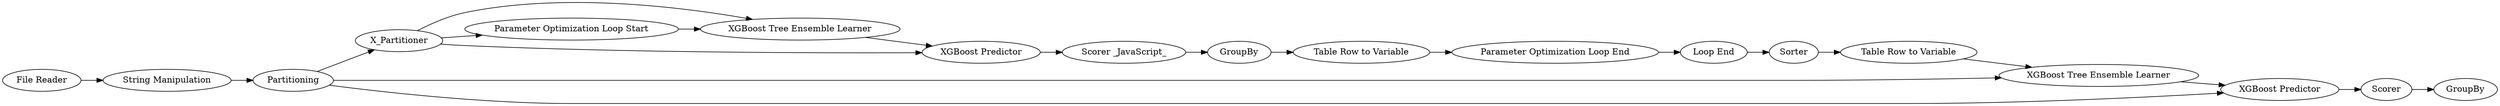 digraph {
	"393153702047003730_5" [label="String Manipulation"]
	"393153702047003730_1687" [label="Scorer _JavaScript_"]
	"393153702047003730_1685" [label=Scorer]
	"393153702047003730_1681" [label=Partitioning]
	"393153702047003730_8" [label="Loop End"]
	"393153702047003730_12" [label="Parameter Optimization Loop End"]
	"393153702047003730_1680" [label="XGBoost Tree Ensemble Learner"]
	"393153702047003730_1690" [label=GroupBy]
	"393153702047003730_1689" [label="Table Row to Variable"]
	"393153702047003730_1682" [label=Sorter]
	"393153702047003730_6" [label=X_Partitioner]
	"393153702047003730_1" [label="File Reader"]
	"393153702047003730_1684" [label="XGBoost Tree Ensemble Learner"]
	"393153702047003730_1683" [label="Table Row to Variable"]
	"393153702047003730_1673" [label="Parameter Optimization Loop Start"]
	"393153702047003730_1686" [label="XGBoost Predictor"]
	"393153702047003730_3" [label="XGBoost Predictor"]
	"393153702047003730_1688" [label=GroupBy]
	"393153702047003730_1689" -> "393153702047003730_12"
	"393153702047003730_1683" -> "393153702047003730_1684"
	"393153702047003730_6" -> "393153702047003730_1673"
	"393153702047003730_1682" -> "393153702047003730_1683"
	"393153702047003730_5" -> "393153702047003730_1681"
	"393153702047003730_1684" -> "393153702047003730_1686"
	"393153702047003730_1673" -> "393153702047003730_1680"
	"393153702047003730_12" -> "393153702047003730_8"
	"393153702047003730_1688" -> "393153702047003730_1689"
	"393153702047003730_1687" -> "393153702047003730_1688"
	"393153702047003730_1" -> "393153702047003730_5"
	"393153702047003730_1685" -> "393153702047003730_1690"
	"393153702047003730_8" -> "393153702047003730_1682"
	"393153702047003730_1680" -> "393153702047003730_3"
	"393153702047003730_1686" -> "393153702047003730_1685"
	"393153702047003730_1681" -> "393153702047003730_6"
	"393153702047003730_3" -> "393153702047003730_1687"
	"393153702047003730_1681" -> "393153702047003730_1686"
	"393153702047003730_1681" -> "393153702047003730_1684"
	"393153702047003730_6" -> "393153702047003730_3"
	"393153702047003730_6" -> "393153702047003730_1680"
	rankdir=LR
}
